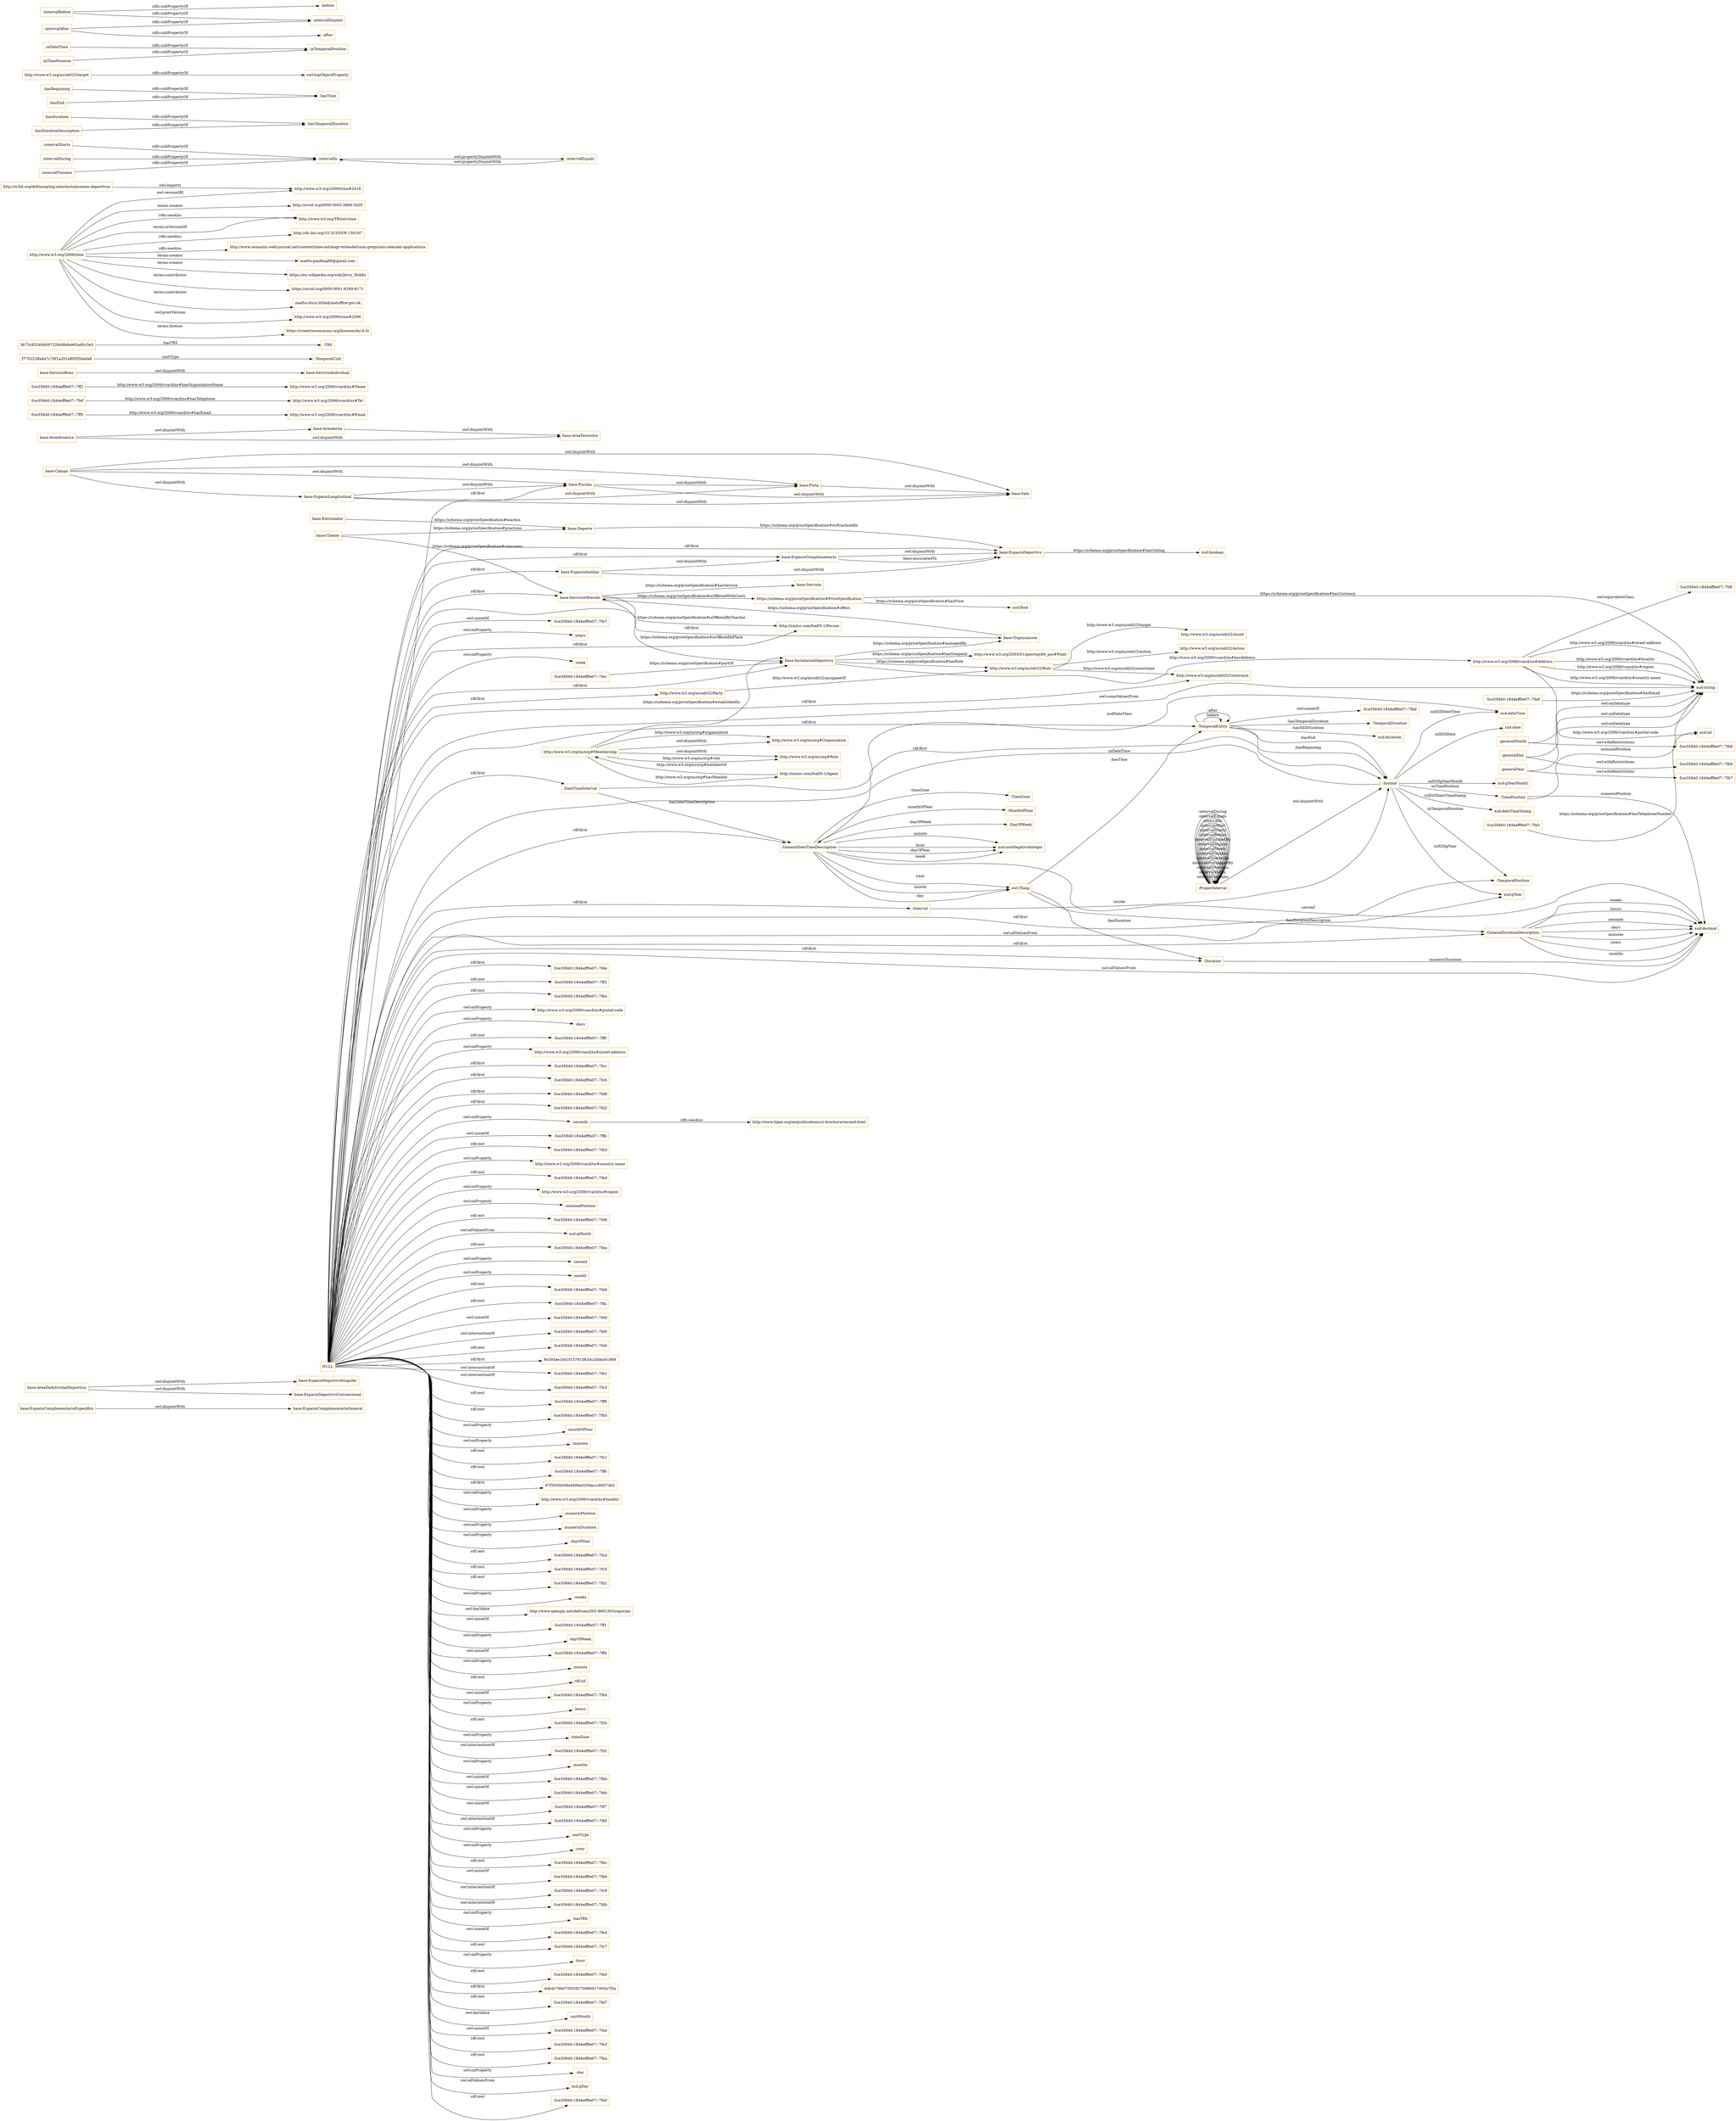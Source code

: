digraph ar2dtool_diagram { 
rankdir=LR;
size="1501"
node [shape = rectangle, color="orange"]; "base:EspacioComplementarioEspecifico" "base:EspacioDeportivoSingular" "base:EspacioComplementario" "http://www.w3.org/ns/odrl/2/Party" "http://www.w3.org/ns/org#Role" "-5ce35840:1844eff9e07:-7fde" "base:AreaAerea" "base:Servicio" "http://www.w3.org/ns/odrl/2/Rule" "http://www.w3.org/2006/vcard/ns#Email" "base:Entrenador" "-5ce35840:1844eff9e07:-7fef" "https://schema.org/priceSpecification#PriceSpecification" "http://xmlns.com/foaf/0.1/Person" "-5ce35840:1844eff9e07:-7fdf" "-5ce35840:1844eff9e07:-7fe5" "-5ce35840:1844eff9e07:-7fec" "base:Piscina" "http://www.w3.org/2006/vcard/ns#Tel" "base:EspacioAuxiliar" "http://www.w3.org/ns/odrl/2/Asset" "base:AreaDeActividadDeportiva" "http://www.w3.org/ns/odrl/2/Constraint" "base:ServicioOfrecido" "base:EspacioComplementarioGeneral" "http://www.w3.org/ns/org#Organization" "-5ce35840:1844eff9e07:-7ff2" "base:Campo" "-5ce35840:1844eff9e07:-7fcc" "base:EspacioLongitudinal" "http://xmlns.com/foaf/0.1/Agent" "-5ce35840:1844eff9e07:-7fc6" "http://www.w3.org/ns/odrl/2/Action" "base:AreaAcuatica" "base:Cliente" "-5ce35840:1844eff9e07:-7fd8" "base:Sala" "base:ServicioBono" "base:InstalacionDeportiva" "base:Organizacion" "base:EspacioDeportivo" "base:Deporte" "-5ce35840:1844eff9e07:-7fe8" "base:Pista" "http://www.w3.org/2006/vcard/ns#Name" "http://www.w3.org/ns/org#Membership" "base:AreaTerrestre" "-5ce35840:1844eff9e07:-7fd2" "http://www.w3.org/2003/01/geo/wgs84_pos#Point" "base:ServicioIndividual" "base:EspacioDeportivoConvencional" "-5ce35840:1844eff9e07:-7ff5" "http://www.w3.org/2006/vcard/ns#Address" ":TimeZone" ":GeneralDateTimeDescription" ":DateTimeInterval" "f7702238a4a7c76f1a201e895f3dada8" ":TRS" ":TemporalDuration" ":Duration" ":GeneralDurationDescription" ":ProperInterval" ":TimePosition" ":TemporalPosition" ":Interval" ":TemporalEntity" "3b73c85240d09722b0db9a9d3a80c3e3" ":MonthOfYear" ":TemporalUnit" ":Instant" ":DayOfWeek" ; /*classes style*/
	"base:EspacioLongitudinal" -> "base:Sala" [ label = "owl:disjointWith" ];
	"base:EspacioLongitudinal" -> "base:Pista" [ label = "owl:disjointWith" ];
	"base:EspacioLongitudinal" -> "base:Piscina" [ label = "owl:disjointWith" ];
	"http://w3id.org/def/muia/ing-onto/instalaciones-deportivas" -> "http://www.w3.org/2006/time#2016" [ label = "owl:imports" ];
	":intervalIn" -> ":intervalEquals" [ label = "owl:propertyDisjointWith" ];
	"base:AreaAerea" -> "base:AreaTerrestre" [ label = "owl:disjointWith" ];
	"http://www.w3.org/2006/time" -> "http://orcid.org/0000-0002-3884-3420" [ label = "terms:creator" ];
	"http://www.w3.org/2006/time" -> "http://www.w3.org/TR/owl-time" [ label = "rdfs:seeAlso" ];
	"http://www.w3.org/2006/time" -> "http://dx.doi.org/10.3233/SW-150187" [ label = "rdfs:seeAlso" ];
	"http://www.w3.org/2006/time" -> "http://www.semantic-web-journal.net/content/time-ontology-extended-non-gregorian-calendar-applications" [ label = "rdfs:seeAlso" ];
	"http://www.w3.org/2006/time" -> "http://www.w3.org/TR/owl-time" [ label = "terms:isVersionOf" ];
	"http://www.w3.org/2006/time" -> "http://www.w3.org/2006/time#2016" [ label = "owl:versionIRI" ];
	"http://www.w3.org/2006/time" -> "mailto:panfeng66@gmail.com" [ label = "terms:creator" ];
	"http://www.w3.org/2006/time" -> "https://en.wikipedia.org/wiki/Jerry_Hobbs" [ label = "terms:creator" ];
	"http://www.w3.org/2006/time" -> "https://orcid.org/0000-0001-8269-8171" [ label = "terms:contributor" ];
	"http://www.w3.org/2006/time" -> "mailto:chris.little@metoffice.gov.uk" [ label = "terms:contributor" ];
	"http://www.w3.org/2006/time" -> "http://www.w3.org/2006/time#2006" [ label = "owl:priorVersion" ];
	"http://www.w3.org/2006/time" -> "https://creativecommons.org/licenses/by/4.0/" [ label = "terms:license" ];
	":generalMonth" -> "-5ce35840:1844eff9e07:-7fb8" [ label = "owl:withRestrictions" ];
	":generalMonth" -> "xsd:string" [ label = "owl:onDatatype" ];
	"base:Piscina" -> "base:Sala" [ label = "owl:disjointWith" ];
	"base:Piscina" -> "base:Pista" [ label = "owl:disjointWith" ];
	"base:EspacioAuxiliar" -> "base:EspacioDeportivo" [ label = "owl:disjointWith" ];
	"base:EspacioAuxiliar" -> "base:EspacioComplementario" [ label = "owl:disjointWith" ];
	":intervalStarts" -> ":intervalIn" [ label = "rdfs:subPropertyOf" ];
	":hasDuration" -> ":hasTemporalDuration" [ label = "rdfs:subPropertyOf" ];
	":ProperInterval" -> ":Instant" [ label = "owl:disjointWith" ];
	"base:EspacioComplementario" -> "base:EspacioDeportivo" [ label = "owl:disjointWith" ];
	":hasBeginning" -> ":hasTime" [ label = "rdfs:subPropertyOf" ];
	"http://www.w3.org/ns/odrl/2/target" -> "owl:topObjectProperty" [ label = "rdfs:subPropertyOf" ];
	"base:ServicioBono" -> "base:ServicioIndividual" [ label = "owl:disjointWith" ];
	"base:Pista" -> "base:Sala" [ label = "owl:disjointWith" ];
	":intervalEquals" -> ":intervalIn" [ label = "owl:propertyDisjointWith" ];
	":seconds" -> "http://www.bipm.org/en/publications/si-brochure/second.html" [ label = "rdfs:seeAlso" ];
	":intervalDuring" -> ":intervalIn" [ label = "rdfs:subPropertyOf" ];
	"http://www.w3.org/ns/org#Membership" -> "http://www.w3.org/ns/org#Role" [ label = "owl:disjointWith" ];
	"http://www.w3.org/ns/org#Membership" -> "http://www.w3.org/ns/org#Organization" [ label = "owl:disjointWith" ];
	"base:Campo" -> "base:Sala" [ label = "owl:disjointWith" ];
	"base:Campo" -> "base:Pista" [ label = "owl:disjointWith" ];
	"base:Campo" -> "base:Piscina" [ label = "owl:disjointWith" ];
	"base:Campo" -> "base:EspacioLongitudinal" [ label = "owl:disjointWith" ];
	"base:EspacioComplementarioEspecifico" -> "base:EspacioComplementarioGeneral" [ label = "owl:disjointWith" ];
	":inDateTime" -> ":inTemporalPosition" [ label = "rdfs:subPropertyOf" ];
	":intervalFinishes" -> ":intervalIn" [ label = "rdfs:subPropertyOf" ];
	"NULL" -> "-5ce35840:1844eff9e07:-7ffb" [ label = "owl:unionOf" ];
	"NULL" -> "http://xmlns.com/foaf/0.1/Person" [ label = "rdf:first" ];
	"NULL" -> "-5ce35840:1844eff9e07:-7fb3" [ label = "rdf:rest" ];
	"NULL" -> "http://www.w3.org/2006/vcard/ns#country-name" [ label = "owl:onProperty" ];
	"NULL" -> "-5ce35840:1844eff9e07:-7fed" [ label = "rdf:rest" ];
	"NULL" -> "http://www.w3.org/2006/vcard/ns#region" [ label = "owl:onProperty" ];
	"NULL" -> ":nominalPosition" [ label = "owl:onProperty" ];
	"NULL" -> "-5ce35840:1844eff9e07:-7fd9" [ label = "rdf:rest" ];
	"NULL" -> "xsd:gMonth" [ label = "owl:allValuesFrom" ];
	"NULL" -> "-5ce35840:1844eff9e07:-7fd8" [ label = "rdf:first" ];
	"NULL" -> "-5ce35840:1844eff9e07:-7fea" [ label = "rdf:rest" ];
	"NULL" -> ":second" [ label = "owl:onProperty" ];
	"NULL" -> ":DateTimeInterval" [ label = "rdf:first" ];
	"NULL" -> ":month" [ label = "owl:onProperty" ];
	"NULL" -> "-5ce35840:1844eff9e07:-7fe9" [ label = "rdf:rest" ];
	"NULL" -> "-5ce35840:1844eff9e07:-7ffa" [ label = "rdf:rest" ];
	"NULL" -> ":GeneralDurationDescription" [ label = "rdf:first" ];
	"NULL" -> "-5ce35840:1844eff9e07:-7fdd" [ label = "owl:unionOf" ];
	"NULL" -> "-5ce35840:1844eff9e07:-7fd5" [ label = "owl:intersectionOf" ];
	"NULL" -> "-5ce35840:1844eff9e07:-7fe6" [ label = "rdf:rest" ];
	"NULL" -> "8e393ee1b01f157610834c2dbbc61869" [ label = "rdf:first" ];
	"NULL" -> ":GeneralDateTimeDescription" [ label = "rdf:first" ];
	"NULL" -> "-5ce35840:1844eff9e07:-7fe1" [ label = "owl:intersectionOf" ];
	"NULL" -> "-5ce35840:1844eff9e07:-7fc3" [ label = "owl:intersectionOf" ];
	"NULL" -> "-5ce35840:1844eff9e07:-7ff9" [ label = "rdf:rest" ];
	"NULL" -> "-5ce35840:1844eff9e07:-7fb5" [ label = "rdf:rest" ];
	"NULL" -> ":monthOfYear" [ label = "owl:onProperty" ];
	"NULL" -> ":minutes" [ label = "owl:onProperty" ];
	"NULL" -> "base:InstalacionDeportiva" [ label = "rdf:first" ];
	"NULL" -> "-5ce35840:1844eff9e07:-7fc1" [ label = "rdf:rest" ];
	"NULL" -> "-5ce35840:1844eff9e07:-7ff6" [ label = "rdf:rest" ];
	"NULL" -> "97f3f33b50bef499a0259accc89374b2" [ label = "rdf:first" ];
	"NULL" -> "http://www.w3.org/2006/vcard/ns#locality" [ label = "owl:onProperty" ];
	"NULL" -> ":numericPosition" [ label = "owl:onProperty" ];
	"NULL" -> ":numericDuration" [ label = "owl:onProperty" ];
	"NULL" -> ":dayOfYear" [ label = "owl:onProperty" ];
	"NULL" -> "-5ce35840:1844eff9e07:-7fcd" [ label = "rdf:rest" ];
	"NULL" -> "-5ce35840:1844eff9e07:-7fc5" [ label = "rdf:rest" ];
	"NULL" -> "-5ce35840:1844eff9e07:-7fd1" [ label = "rdf:rest" ];
	"NULL" -> ":weeks" [ label = "owl:onProperty" ];
	"NULL" -> "http://www.opengis.net/def/uom/ISO-8601/0/Gregorian" [ label = "owl:hasValue" ];
	"NULL" -> "-5ce35840:1844eff9e07:-7ff1" [ label = "owl:unionOf" ];
	"NULL" -> ":TemporalPosition" [ label = "rdf:first" ];
	"NULL" -> "base:EspacioComplementario" [ label = "rdf:first" ];
	"NULL" -> "-5ce35840:1844eff9e07:-7fd2" [ label = "rdf:first" ];
	"NULL" -> ":dayOfWeek" [ label = "owl:onProperty" ];
	"NULL" -> "-5ce35840:1844eff9e07:-7ff4" [ label = "owl:unionOf" ];
	"NULL" -> ":minute" [ label = "owl:onProperty" ];
	"NULL" -> "rdf:nil" [ label = "rdf:rest" ];
	"NULL" -> "-5ce35840:1844eff9e07:-7fb4" [ label = "owl:unionOf" ];
	"NULL" -> ":hours" [ label = "owl:onProperty" ];
	"NULL" -> "-5ce35840:1844eff9e07:-7fcb" [ label = "rdf:rest" ];
	"NULL" -> ":timeZone" [ label = "owl:onProperty" ];
	"NULL" -> "-5ce35840:1844eff9e07:-7fcf" [ label = "owl:intersectionOf" ];
	"NULL" -> ":months" [ label = "owl:onProperty" ];
	"NULL" -> "-5ce35840:1844eff9e07:-7fbb" [ label = "owl:unionOf" ];
	"NULL" -> "-5ce35840:1844eff9e07:-7feb" [ label = "owl:unionOf" ];
	"NULL" -> "-5ce35840:1844eff9e07:-7ff7" [ label = "owl:unionOf" ];
	"NULL" -> "http://www.w3.org/ns/odrl/2/Party" [ label = "rdf:first" ];
	"NULL" -> "-5ce35840:1844eff9e07:-7fbf" [ label = "owl:intersectionOf" ];
	"NULL" -> ":unitType" [ label = "owl:onProperty" ];
	"NULL" -> ":year" [ label = "owl:onProperty" ];
	"NULL" -> ":Duration" [ label = "rdf:first" ];
	"NULL" -> "-5ce35840:1844eff9e07:-7fbc" [ label = "rdf:rest" ];
	"NULL" -> "base:EspacioAuxiliar" [ label = "rdf:first" ];
	"NULL" -> ":seconds" [ label = "owl:onProperty" ];
	"NULL" -> "-5ce35840:1844eff9e07:-7fb6" [ label = "owl:unionOf" ];
	"NULL" -> "-5ce35840:1844eff9e07:-7fc9" [ label = "owl:intersectionOf" ];
	"NULL" -> "-5ce35840:1844eff9e07:-7fdb" [ label = "owl:intersectionOf" ];
	"NULL" -> ":TemporalEntity" [ label = "rdf:first" ];
	"NULL" -> ":hasTRS" [ label = "owl:onProperty" ];
	"NULL" -> "-5ce35840:1844eff9e07:-7fe4" [ label = "owl:unionOf" ];
	"NULL" -> "-5ce35840:1844eff9e07:-7fc7" [ label = "rdf:rest" ];
	"NULL" -> ":hour" [ label = "owl:onProperty" ];
	"NULL" -> "-5ce35840:1844eff9e07:-7fd3" [ label = "rdf:rest" ];
	"NULL" -> "4db4c796d75f35917098b917400a7f5a" [ label = "rdf:first" ];
	"NULL" -> "base:EspacioDeportivo" [ label = "rdf:first" ];
	"NULL" -> "-5ce35840:1844eff9e07:-7fde" [ label = "rdf:first" ];
	"NULL" -> "-5ce35840:1844eff9e07:-7fd7" [ label = "rdf:rest" ];
	"NULL" -> "-5ce35840:1844eff9e07:-7fcc" [ label = "rdf:first" ];
	"NULL" -> ":unitMonth" [ label = "owl:hasValue" ];
	"NULL" -> "-5ce35840:1844eff9e07:-7fee" [ label = "owl:unionOf" ];
	"NULL" -> "xsd:gYear" [ label = "owl:allValuesFrom" ];
	"NULL" -> "-5ce35840:1844eff9e07:-7fe3" [ label = "rdf:rest" ];
	"NULL" -> "-5ce35840:1844eff9e07:-7fba" [ label = "rdf:rest" ];
	"NULL" -> ":day" [ label = "owl:onProperty" ];
	"NULL" -> "-5ce35840:1844eff9e07:-7fc6" [ label = "rdf:first" ];
	"NULL" -> "xsd:gDay" [ label = "owl:allValuesFrom" ];
	"NULL" -> ":Interval" [ label = "rdf:first" ];
	"NULL" -> "-5ce35840:1844eff9e07:-7fe0" [ label = "rdf:rest" ];
	"NULL" -> "http://www.w3.org/ns/odrl/2/Constraint" [ label = "rdf:first" ];
	"NULL" -> "base:ServicioOfrecido" [ label = "rdf:first" ];
	"NULL" -> "-5ce35840:1844eff9e07:-7fe7" [ label = "owl:unionOf" ];
	"NULL" -> ":years" [ label = "owl:onProperty" ];
	"NULL" -> ":Instant" [ label = "rdf:first" ];
	"NULL" -> ":week" [ label = "owl:onProperty" ];
	"NULL" -> "xsd:decimal" [ label = "owl:allValuesFrom" ];
	"NULL" -> "-5ce35840:1844eff9e07:-7ff3" [ label = "rdf:rest" ];
	"NULL" -> "base:Piscina" [ label = "rdf:first" ];
	"NULL" -> "base:Organizacion" [ label = "rdf:first" ];
	"NULL" -> "-5ce35840:1844eff9e07:-7fbe" [ label = "rdf:rest" ];
	"NULL" -> "http://www.w3.org/2006/vcard/ns#postal-code" [ label = "owl:onProperty" ];
	"NULL" -> ":days" [ label = "owl:onProperty" ];
	"NULL" -> "-5ce35840:1844eff9e07:-7ff0" [ label = "rdf:rest" ];
	"NULL" -> "http://www.w3.org/2006/vcard/ns#street-address" [ label = "owl:onProperty" ];
	"NULL" -> "xsd:string" [ label = "owl:someValuesFrom" ];
	"base:AreaAcuatica" -> "base:AreaTerrestre" [ label = "owl:disjointWith" ];
	"base:AreaAcuatica" -> "base:AreaAerea" [ label = "owl:disjointWith" ];
	":intervalBefore" -> ":intervalDisjoint" [ label = "rdfs:subPropertyOf" ];
	":intervalBefore" -> ":before" [ label = "rdfs:subPropertyOf" ];
	":TemporalEntity" -> "-5ce35840:1844eff9e07:-7fbd" [ label = "owl:unionOf" ];
	":intervalAfter" -> ":after" [ label = "rdfs:subPropertyOf" ];
	":intervalAfter" -> ":intervalDisjoint" [ label = "rdfs:subPropertyOf" ];
	":hasEnd" -> ":hasTime" [ label = "rdfs:subPropertyOf" ];
	":inTimePosition" -> ":inTemporalPosition" [ label = "rdfs:subPropertyOf" ];
	":generalDay" -> "-5ce35840:1844eff9e07:-7fb9" [ label = "owl:withRestrictions" ];
	":generalDay" -> "xsd:string" [ label = "owl:onDatatype" ];
	"base:AreaDeActividadDeportiva" -> "base:EspacioDeportivoSingular" [ label = "owl:disjointWith" ];
	"base:AreaDeActividadDeportiva" -> "base:EspacioDeportivoConvencional" [ label = "owl:disjointWith" ];
	":generalYear" -> "-5ce35840:1844eff9e07:-7fb7" [ label = "owl:withRestrictions" ];
	":generalYear" -> "xsd:string" [ label = "owl:onDatatype" ];
	"http://www.w3.org/2006/vcard/ns#Address" -> "-5ce35840:1844eff9e07:-7fdf" [ label = "owl:equivalentClass" ];
	":hasDurationDescription" -> ":hasTemporalDuration" [ label = "rdfs:subPropertyOf" ];
	":TimePosition" -> "xsd:string" [ label = ":nominalPosition" ];
	":GeneralDateTimeDescription" -> ":DayOfWeek" [ label = ":dayOfWeek" ];
	"https://schema.org/priceSpecification#PriceSpecification" -> "xsd:string" [ label = "https://schema.org/priceSpecification#hasCurrency" ];
	":TemporalEntity" -> ":Instant" [ label = ":hasEnd" ];
	":Instant" -> "xsd:gYear" [ label = ":inXSDgYear" ];
	":ProperInterval" -> ":ProperInterval" [ label = ":intervalContains" ];
	":TemporalEntity" -> ":Instant" [ label = ":hasBeginning" ];
	"http://www.w3.org/2006/vcard/ns#Address" -> "xsd:int" [ label = "http://www.w3.org/2006/vcard/ns#postal-code" ];
	":GeneralDurationDescription" -> "xsd:decimal" [ label = ":hours" ];
	"f7702238a4a7c76f1a201e895f3dada8" -> ":TemporalUnit" [ label = ":unitType" ];
	"base:ServicioOfrecido" -> "http://xmlns.com/foaf/0.1/Person" [ label = "https://schema.org/priceSpecification#isOfferedByTeacher" ];
	":GeneralDateTimeDescription" -> "owl:Thing" [ label = ":year" ];
	"http://xmlns.com/foaf/0.1/Agent" -> "http://www.w3.org/ns/org#Membership" [ label = "http://www.w3.org/ns/org#memberOf" ];
	":ProperInterval" -> ":ProperInterval" [ label = ":intervalMetBy" ];
	"base:Entrenador" -> "base:Deporte" [ label = "https://schema.org/priceSpecification#teaches" ];
	":Instant" -> "xsd:dateTimeStamp" [ label = ":inXSDDateTimeStamp" ];
	"owl:Thing" -> ":GeneralDurationDescription" [ label = ":hasDurationDescription" ];
	"http://www.w3.org/2006/vcard/ns#Address" -> "xsd:string" [ label = "http://www.w3.org/2006/vcard/ns#region" ];
	":ProperInterval" -> ":ProperInterval" [ label = ":intervalOverlaps" ];
	":GeneralDurationDescription" -> "xsd:decimal" [ label = ":seconds" ];
	":Instant" -> "xsd:date" [ label = ":inXSDDate" ];
	":DateTimeInterval" -> "xsd:dateTime" [ label = ":xsdDateTime" ];
	":ProperInterval" -> ":ProperInterval" [ label = ":intervalOverlappedBy" ];
	"-5ce35840:1844eff9e07:-7fe5" -> "xsd:int" [ label = "https://schema.org/priceSpecification#hasTelephoneNumber" ];
	"-5ce35840:1844eff9e07:-7ff2" -> "http://www.w3.org/2006/vcard/ns#Name" [ label = "http://www.w3.org/2006/vcard/ns#hasOrganizationName" ];
	"base:InstalacionDeportiva" -> "http://www.w3.org/2006/vcard/ns#Address" [ label = "http://www.w3.org/2006/vcard/ns#hasAddress" ];
	"http://www.w3.org/ns/org#Membership" -> "base:InstalacionDeportiva" [ label = "https://schema.org/priceSpecification#establishedIn" ];
	"base:InstalacionDeportiva" -> "http://www.w3.org/2003/01/geo/wgs84_pos#Point" [ label = "https://schema.org/priceSpecification#hasGeopoint" ];
	":GeneralDateTimeDescription" -> ":TimeZone" [ label = ":timeZone" ];
	":Instant" -> ":TemporalPosition" [ label = ":inTemporalPosition" ];
	":GeneralDurationDescription" -> "xsd:decimal" [ label = ":days" ];
	"base:ServicioOfrecido" -> "base:InstalacionDeportiva" [ label = "https://schema.org/priceSpecification#isOfferedInPlace" ];
	"base:Cliente" -> "base:ServicioOfrecido" [ label = "https://schema.org/priceSpecification#consumes" ];
	"http://www.w3.org/2006/vcard/ns#Address" -> "xsd:string" [ label = "http://www.w3.org/2006/vcard/ns#country-name" ];
	"owl:Thing" -> ":TemporalEntity" [ label = ":hasTime" ];
	"-5ce35840:1844eff9e07:-7fe8" -> "xsd:string" [ label = "https://schema.org/priceSpecification#hasEmail" ];
	"http://www.w3.org/2006/vcard/ns#Address" -> "xsd:string" [ label = "http://www.w3.org/2006/vcard/ns#street-address" ];
	":ProperInterval" -> ":ProperInterval" [ label = ":intervalStartedBy" ];
	"base:Cliente" -> "base:Deporte" [ label = "https://schema.org/priceSpecification#practices" ];
	":Instant" -> "xsd:dateTime" [ label = ":inXSDDateTime" ];
	":Instant" -> "xsd:gYearMonth" [ label = ":inXSDgYearMonth" ];
	"base:InstalacionDeportiva" -> "base:Organizacion" [ label = "https://schema.org/priceSpecification#managedBy" ];
	":Instant" -> ":GeneralDateTimeDescription" [ label = ":inDateTime" ];
	"-5ce35840:1844eff9e07:-7fef" -> "http://www.w3.org/2006/vcard/ns#Tel" [ label = "http://www.w3.org/2006/vcard/ns#hasTelephone" ];
	":TemporalEntity" -> "xsd:duration" [ label = ":hasXSDDuration" ];
	"base:Organizacion" -> "base:ServicioOfrecido" [ label = "https://schema.org/priceSpecification#offers" ];
	"-5ce35840:1844eff9e07:-7ff5" -> "http://www.w3.org/2006/vcard/ns#Email" [ label = "http://www.w3.org/2006/vcard/ns#hasEmail" ];
	":GeneralDateTimeDescription" -> "xsd:nonNegativeInteger" [ label = ":minute" ];
	"base:EspacioDeportivo" -> "xsd:boolean" [ label = "https://schema.org/priceSpecification#hasCeiling" ];
	":GeneralDurationDescription" -> "xsd:decimal" [ label = ":minutes" ];
	":GeneralDateTimeDescription" -> "xsd:nonNegativeInteger" [ label = ":hour" ];
	"base:ServicioOfrecido" -> "base:Servicio" [ label = "https://schema.org/priceSpecification#hasService" ];
	"base:ServicioOfrecido" -> "https://schema.org/priceSpecification#PriceSpecification" [ label = "https://schema.org/priceSpecification#isOfferedWithCosts" ];
	":ProperInterval" -> ":ProperInterval" [ label = ":intervalFinishes" ];
	"http://www.w3.org/ns/odrl/2/Rule" -> "http://www.w3.org/ns/odrl/2/Action" [ label = "http://www.w3.org/ns/odrl/2/action" ];
	"http://www.w3.org/ns/odrl/2/Party" -> "http://www.w3.org/ns/odrl/2/Rule" [ label = "http://www.w3.org/ns/odrl/2/assigneeOf" ];
	"base:EspacioComplementario" -> "base:EspacioDeportivo" [ label = "base:associatedTo" ];
	":Instant" -> ":TimePosition" [ label = ":inTimePosition" ];
	":GeneralDurationDescription" -> "xsd:decimal" [ label = ":years" ];
	":ProperInterval" -> ":ProperInterval" [ label = ":intervalMeets" ];
	"3b73c85240d09722b0db9a9d3a80c3e3" -> ":TRS" [ label = ":hasTRS" ];
	":GeneralDateTimeDescription" -> "xsd:nonNegativeInteger" [ label = ":dayOfYear" ];
	"http://www.w3.org/2006/vcard/ns#Address" -> "xsd:string" [ label = "http://www.w3.org/2006/vcard/ns#locality" ];
	":GeneralDateTimeDescription" -> "xsd:nonNegativeInteger" [ label = ":week" ];
	"owl:Thing" -> ":Duration" [ label = ":hasDuration" ];
	"http://www.w3.org/ns/org#Membership" -> "http://www.w3.org/ns/org#Organization" [ label = "http://www.w3.org/ns/org#organization" ];
	":GeneralDurationDescription" -> "xsd:decimal" [ label = ":months" ];
	"base:Deporte" -> "base:EspacioDeportivo" [ label = "https://schema.org/priceSpecification#itsPracticedIn" ];
	":TimePosition" -> "xsd:decimal" [ label = ":numericPosition" ];
	":TemporalEntity" -> ":TemporalDuration" [ label = ":hasTemporalDuration" ];
	"-5ce35840:1844eff9e07:-7fec" -> "base:InstalacionDeportiva" [ label = "https://schema.org/priceSpecification#partOf" ];
	":GeneralDateTimeDescription" -> "owl:Thing" [ label = ":month" ];
	":ProperInterval" -> ":ProperInterval" [ label = ":intervalDisjoint" ];
	"https://schema.org/priceSpecification#PriceSpecification" -> "xsd:float" [ label = "https://schema.org/priceSpecification#hasPrice" ];
	":ProperInterval" -> ":ProperInterval" [ label = ":intervalFinishedBy" ];
	"http://www.w3.org/ns/org#Membership" -> "http://www.w3.org/ns/org#Role" [ label = "http://www.w3.org/ns/org#role" ];
	"http://www.w3.org/ns/odrl/2/Rule" -> "http://www.w3.org/ns/odrl/2/Constraint" [ label = "http://www.w3.org/ns/odrl/2/constraint" ];
	"http://www.w3.org/ns/odrl/2/Rule" -> "http://www.w3.org/ns/odrl/2/Asset" [ label = "http://www.w3.org/ns/odrl/2/target" ];
	":TemporalEntity" -> ":TemporalEntity" [ label = ":before" ];
	":ProperInterval" -> ":ProperInterval" [ label = ":intervalBefore" ];
	"http://www.w3.org/ns/org#Membership" -> "http://xmlns.com/foaf/0.1/Agent" [ label = "http://www.w3.org/ns/org#hasMember" ];
	":GeneralDateTimeDescription" -> "xsd:decimal" [ label = ":second" ];
	":GeneralDurationDescription" -> "xsd:decimal" [ label = ":weeks" ];
	":TemporalEntity" -> ":TemporalEntity" [ label = ":after" ];
	":ProperInterval" -> ":ProperInterval" [ label = ":intervalStarts" ];
	":GeneralDateTimeDescription" -> ":MonthOfYear" [ label = ":monthOfYear" ];
	":ProperInterval" -> ":ProperInterval" [ label = ":intervalAfter" ];
	":Interval" -> ":Instant" [ label = ":inside" ];
	":GeneralDateTimeDescription" -> "owl:Thing" [ label = ":day" ];
	":DateTimeInterval" -> ":GeneralDateTimeDescription" [ label = ":hasDateTimeDescription" ];
	":ProperInterval" -> ":ProperInterval" [ label = ":intervalIn" ];
	":Duration" -> "xsd:decimal" [ label = ":numericDuration" ];
	":ProperInterval" -> ":ProperInterval" [ label = ":intervalEquals" ];
	":ProperInterval" -> ":ProperInterval" [ label = ":intervalDuring" ];
	"base:InstalacionDeportiva" -> "http://www.w3.org/ns/odrl/2/Rule" [ label = "https://schema.org/priceSpecification#hasRule" ];

}
